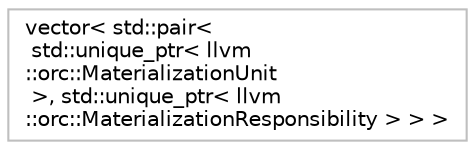 digraph "Graphical Class Hierarchy"
{
 // LATEX_PDF_SIZE
  bgcolor="transparent";
  edge [fontname="Helvetica",fontsize="10",labelfontname="Helvetica",labelfontsize="10"];
  node [fontname="Helvetica",fontsize="10",shape=record];
  rankdir="LR";
  Node0 [label="vector\< std::pair\<\l std::unique_ptr\< llvm\l::orc::MaterializationUnit\l \>, std::unique_ptr\< llvm\l::orc::MaterializationResponsibility \> \> \>",height=0.2,width=0.4,color="grey75",tooltip=" "];
}
